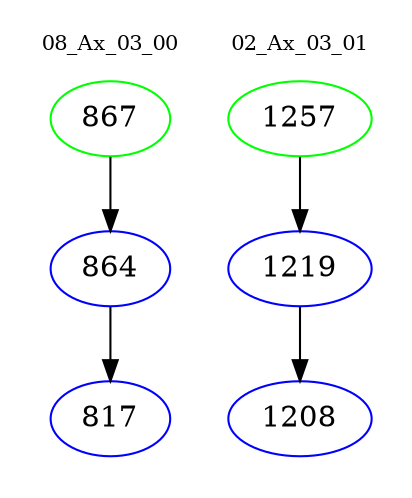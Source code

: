 digraph{
subgraph cluster_0 {
color = white
label = "08_Ax_03_00";
fontsize=10;
T0_867 [label="867", color="green"]
T0_867 -> T0_864 [color="black"]
T0_864 [label="864", color="blue"]
T0_864 -> T0_817 [color="black"]
T0_817 [label="817", color="blue"]
}
subgraph cluster_1 {
color = white
label = "02_Ax_03_01";
fontsize=10;
T1_1257 [label="1257", color="green"]
T1_1257 -> T1_1219 [color="black"]
T1_1219 [label="1219", color="blue"]
T1_1219 -> T1_1208 [color="black"]
T1_1208 [label="1208", color="blue"]
}
}
